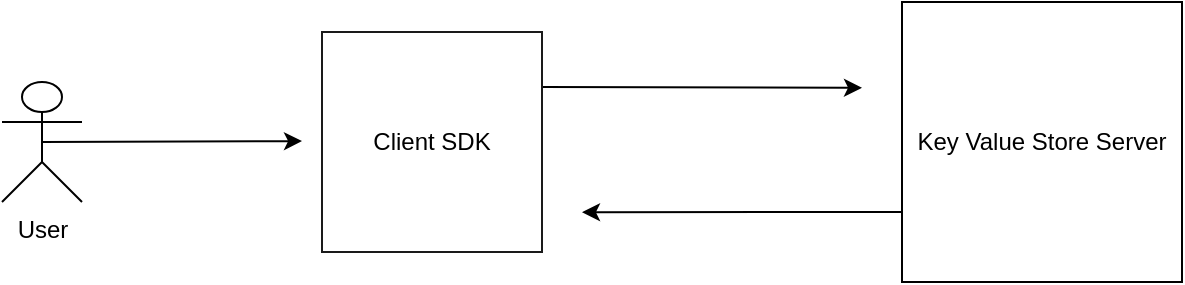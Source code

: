 <mxfile version="24.0.7" type="github">
  <diagram name="Page-1" id="otC6UkrBuinHcEKVRlpe">
    <mxGraphModel dx="1060" dy="551" grid="1" gridSize="10" guides="1" tooltips="1" connect="1" arrows="0" fold="1" page="1" pageScale="1" pageWidth="1100" pageHeight="850" math="0" shadow="0">
      <root>
        <mxCell id="0" />
        <mxCell id="1" parent="0" />
        <mxCell id="kfZi4z5E8rtIzfBgZ30n-10" style="edgeStyle=none;rounded=0;orthogonalLoop=1;jettySize=auto;html=1;exitX=1;exitY=0.25;exitDx=0;exitDy=0;" edge="1" parent="1" source="kfZi4z5E8rtIzfBgZ30n-2">
          <mxGeometry relative="1" as="geometry">
            <mxPoint x="510" y="287.889" as="targetPoint" />
          </mxGeometry>
        </mxCell>
        <mxCell id="kfZi4z5E8rtIzfBgZ30n-2" value="Client SDK" style="whiteSpace=wrap;html=1;aspect=fixed;strokeColor=#1A1A1A;" vertex="1" parent="1">
          <mxGeometry x="240" y="260" width="110" height="110" as="geometry" />
        </mxCell>
        <mxCell id="kfZi4z5E8rtIzfBgZ30n-11" style="edgeStyle=none;rounded=0;orthogonalLoop=1;jettySize=auto;html=1;exitX=0;exitY=0.75;exitDx=0;exitDy=0;" edge="1" parent="1" source="kfZi4z5E8rtIzfBgZ30n-3">
          <mxGeometry relative="1" as="geometry">
            <mxPoint x="370" y="350.111" as="targetPoint" />
          </mxGeometry>
        </mxCell>
        <mxCell id="kfZi4z5E8rtIzfBgZ30n-3" value="Key Value Store Server" style="whiteSpace=wrap;html=1;aspect=fixed;" vertex="1" parent="1">
          <mxGeometry x="530" y="245" width="140" height="140" as="geometry" />
        </mxCell>
        <mxCell id="kfZi4z5E8rtIzfBgZ30n-9" style="edgeStyle=none;rounded=0;orthogonalLoop=1;jettySize=auto;html=1;exitX=0.5;exitY=0.5;exitDx=0;exitDy=0;exitPerimeter=0;" edge="1" parent="1" source="kfZi4z5E8rtIzfBgZ30n-6">
          <mxGeometry relative="1" as="geometry">
            <mxPoint x="230" y="314.556" as="targetPoint" />
          </mxGeometry>
        </mxCell>
        <mxCell id="kfZi4z5E8rtIzfBgZ30n-6" value="User" style="shape=umlActor;verticalLabelPosition=bottom;verticalAlign=top;html=1;outlineConnect=0;" vertex="1" parent="1">
          <mxGeometry x="80" y="285" width="40" height="60" as="geometry" />
        </mxCell>
      </root>
    </mxGraphModel>
  </diagram>
</mxfile>
